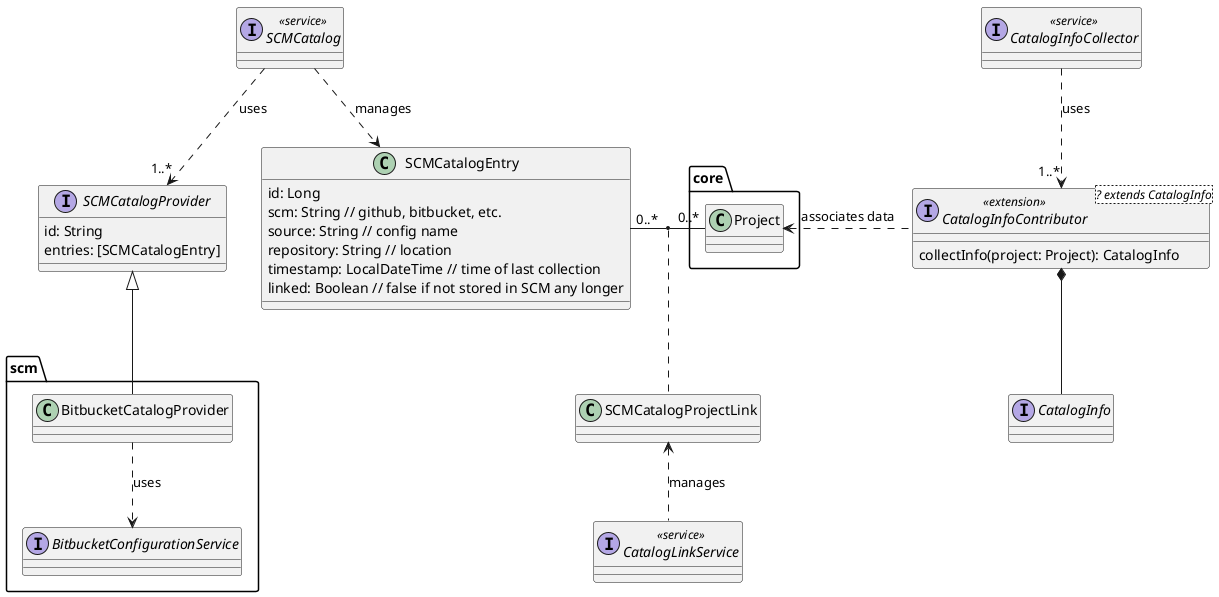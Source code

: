 @startuml

package core {
    class Project
}

interface SCMCatalogProvider {
    id: String
    entries: [SCMCatalogEntry]
}

interface SCMCatalog <<service>>

SCMCatalog ..> SCMCatalogEntry: manages

SCMCatalog ..> SCMCatalogProvider: uses "1..*"

class SCMCatalogEntry {
    id: Long
    scm: String // github, bitbucket, etc.
    source: String // config name
    repository: String // location
    timestamp: LocalDateTime // time of last collection
    linked: Boolean // false if not stored in SCM any longer
}

class SCMCatalogProjectLink


SCMCatalogEntry "0..*" - "0..*" Project

(SCMCatalogEntry, Project) .. SCMCatalogProjectLink

interface CatalogLinkService <<service>>

CatalogLinkService .up.> SCMCatalogProjectLink: manages

interface CatalogInfoContributor<? extends CatalogInfo> <<extension>> {
    collectInfo(project: Project): CatalogInfo
}

interface CatalogInfo
CatalogInfoContributor *-down- CatalogInfo

CatalogInfoContributor .left.> Project: associates data

interface CatalogInfoCollector <<service>>

CatalogInfoCollector ..> CatalogInfoContributor: uses "1..*"

package scm {
    interface BitbucketConfigurationService
    class BitbucketCatalogProvider

    BitbucketCatalogProvider -up-|> SCMCatalogProvider
    BitbucketCatalogProvider .down.> BitbucketConfigurationService: uses
}

@enduml